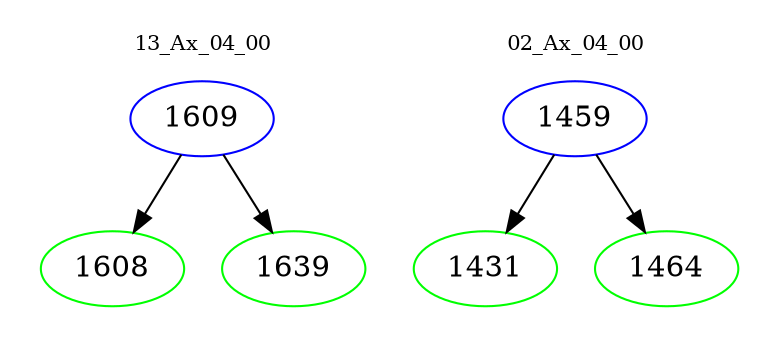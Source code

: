 digraph{
subgraph cluster_0 {
color = white
label = "13_Ax_04_00";
fontsize=10;
T0_1609 [label="1609", color="blue"]
T0_1609 -> T0_1608 [color="black"]
T0_1608 [label="1608", color="green"]
T0_1609 -> T0_1639 [color="black"]
T0_1639 [label="1639", color="green"]
}
subgraph cluster_1 {
color = white
label = "02_Ax_04_00";
fontsize=10;
T1_1459 [label="1459", color="blue"]
T1_1459 -> T1_1431 [color="black"]
T1_1431 [label="1431", color="green"]
T1_1459 -> T1_1464 [color="black"]
T1_1464 [label="1464", color="green"]
}
}
